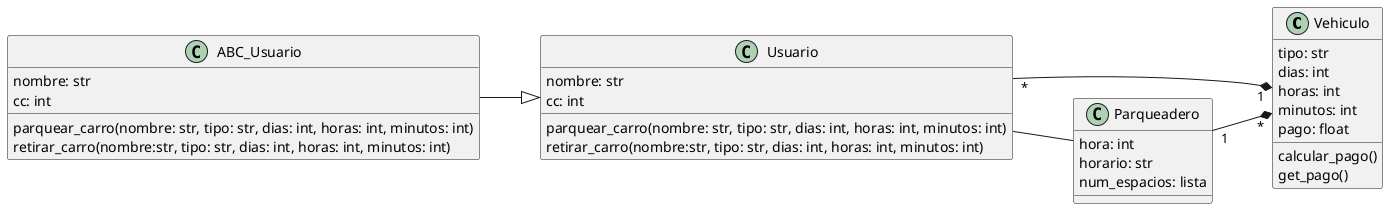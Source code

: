 @startuml parking_lot_uml.puml

left to right direction

class Vehiculo{
tipo: str
dias: int
horas: int
minutos: int
pago: float
calcular_pago()
get_pago()
}

class Parqueadero{
hora: int
horario: str
num_espacios: lista
}

class ABC_Usuario{
nombre: str
cc: int
parquear_carro(nombre: str, tipo: str, dias: int, horas: int, minutos: int)
retirar_carro(nombre:str, tipo: str, dias: int, horas: int, minutos: int)
}

class Usuario{
nombre: str
cc: int
parquear_carro(nombre: str, tipo: str, dias: int, horas: int, minutos: int)
retirar_carro(nombre:str, tipo: str, dias: int, horas: int, minutos: int)
}

ABC_Usuario --|> Usuario
Parqueadero "1" --* "*" Vehiculo
Usuario -- Parqueadero
Usuario "*" --* "1" Vehiculo

@enduml